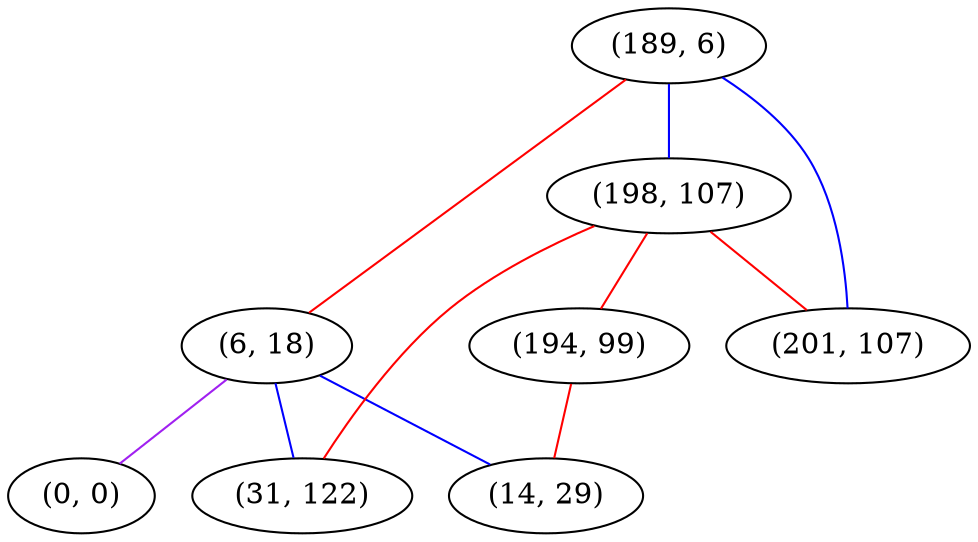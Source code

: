 graph "" {
"(189, 6)";
"(6, 18)";
"(198, 107)";
"(31, 122)";
"(201, 107)";
"(194, 99)";
"(0, 0)";
"(14, 29)";
"(189, 6)" -- "(198, 107)"  [color=blue, key=0, weight=3];
"(189, 6)" -- "(201, 107)"  [color=blue, key=0, weight=3];
"(189, 6)" -- "(6, 18)"  [color=red, key=0, weight=1];
"(6, 18)" -- "(0, 0)"  [color=purple, key=0, weight=4];
"(6, 18)" -- "(31, 122)"  [color=blue, key=0, weight=3];
"(6, 18)" -- "(14, 29)"  [color=blue, key=0, weight=3];
"(198, 107)" -- "(201, 107)"  [color=red, key=0, weight=1];
"(198, 107)" -- "(194, 99)"  [color=red, key=0, weight=1];
"(198, 107)" -- "(31, 122)"  [color=red, key=0, weight=1];
"(194, 99)" -- "(14, 29)"  [color=red, key=0, weight=1];
}
